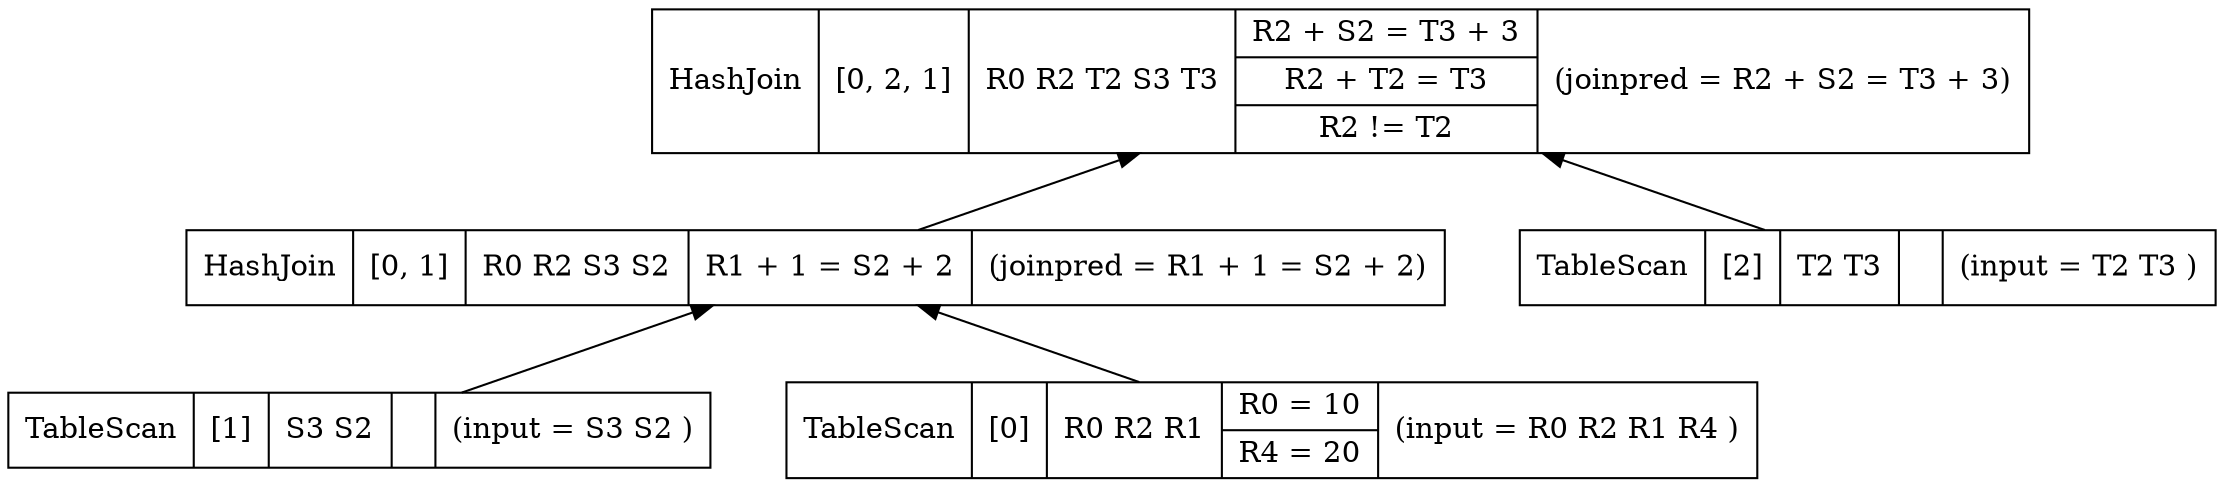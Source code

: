 digraph example1 {
    node [shape=record];
    rankdir=BT;
    nodesep=0.5;
    ordering="in";
    lopkeyLOPKey4v1 -> lopkeyLOPKey5v1;
    lopkeyLOPKey2v1 -> lopkeyLOPKey4v1;
    lopkeyLOPKey2v1[label="TableScan|[1]|S3 S2 |{}|(input = S3 S2 )"];
    lopkeyLOPKey1v1 -> lopkeyLOPKey4v1;
    lopkeyLOPKey1v1[label="TableScan|[0]|R0 R2 R1 |{R0 = 10|R4 = 20}|(input = R0 R2 R1 R4 )"];
    lopkeyLOPKey4v1[label="HashJoin|[0, 1]|R0 R2 S3 S2 |{R1 + 1 = S2 + 2}|(joinpred = R1 + 1 = S2 + 2)"];
    lopkeyLOPKey3v1 -> lopkeyLOPKey5v1;
    lopkeyLOPKey3v1[label="TableScan|[2]|T2 T3 |{}|(input = T2 T3 )"];
    lopkeyLOPKey5v1[label="HashJoin|[0, 2, 1]|R0 R2 T2 S3 T3 |{R2 + S2 = T3 + 3|R2 + T2 = T3|R2 != T2}|(joinpred = R2 + S2 = T3 + 3)"];
}
